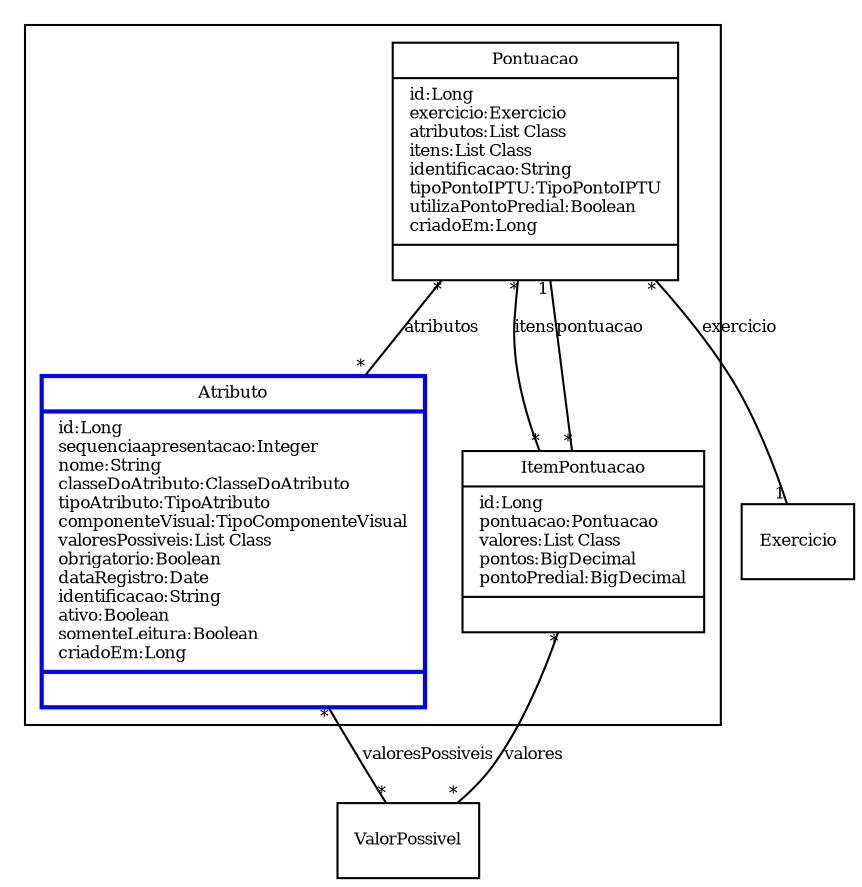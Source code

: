 digraph G{
fontname = "Times-Roman"
fontsize = 8

node [
        fontname = "Times-Roman"
        fontsize = 8
        shape = "record"
]

edge [
        fontname = "Times-Roman"
        fontsize = 8
]

subgraph clusterFATOR_DE_CORRECAO_E_PONTUACAO_IMOBILIARIA
{
Pontuacao [label = "{Pontuacao|id:Long\lexercicio:Exercicio\latributos:List Class\litens:List Class\lidentificacao:String\ltipoPontoIPTU:TipoPontoIPTU\lutilizaPontoPredial:Boolean\lcriadoEm:Long\l|\l}"]
Atributo [style=bold,color="#0000ff"label = "{Atributo|id:Long\lsequenciaapresentacao:Integer\lnome:String\lclasseDoAtributo:ClasseDoAtributo\ltipoAtributo:TipoAtributo\lcomponenteVisual:TipoComponenteVisual\lvaloresPossiveis:List Class\lobrigatorio:Boolean\ldataRegistro:Date\lidentificacao:String\lativo:Boolean\lsomenteLeitura:Boolean\lcriadoEm:Long\l|\l}"]
ItemPontuacao [label = "{ItemPontuacao|id:Long\lpontuacao:Pontuacao\lvalores:List Class\lpontos:BigDecimal\lpontoPredial:BigDecimal\l|\l}"]
}
edge [arrowhead = "none" headlabel = "1" taillabel = "*"] Pontuacao -> Exercicio [label = "exercicio"]
edge [arrowhead = "none" headlabel = "*" taillabel = "*"] Pontuacao -> Atributo [label = "atributos"]
edge [arrowhead = "none" headlabel = "*" taillabel = "*"] Pontuacao -> ItemPontuacao [label = "itens"]
edge [arrowhead = "none" headlabel = "*" taillabel = "*"] Atributo -> ValorPossivel [label = "valoresPossiveis"]
edge [arrowhead = "none" headlabel = "1" taillabel = "*"] ItemPontuacao -> Pontuacao [label = "pontuacao"]
edge [arrowhead = "none" headlabel = "*" taillabel = "*"] ItemPontuacao -> ValorPossivel [label = "valores"]
}
